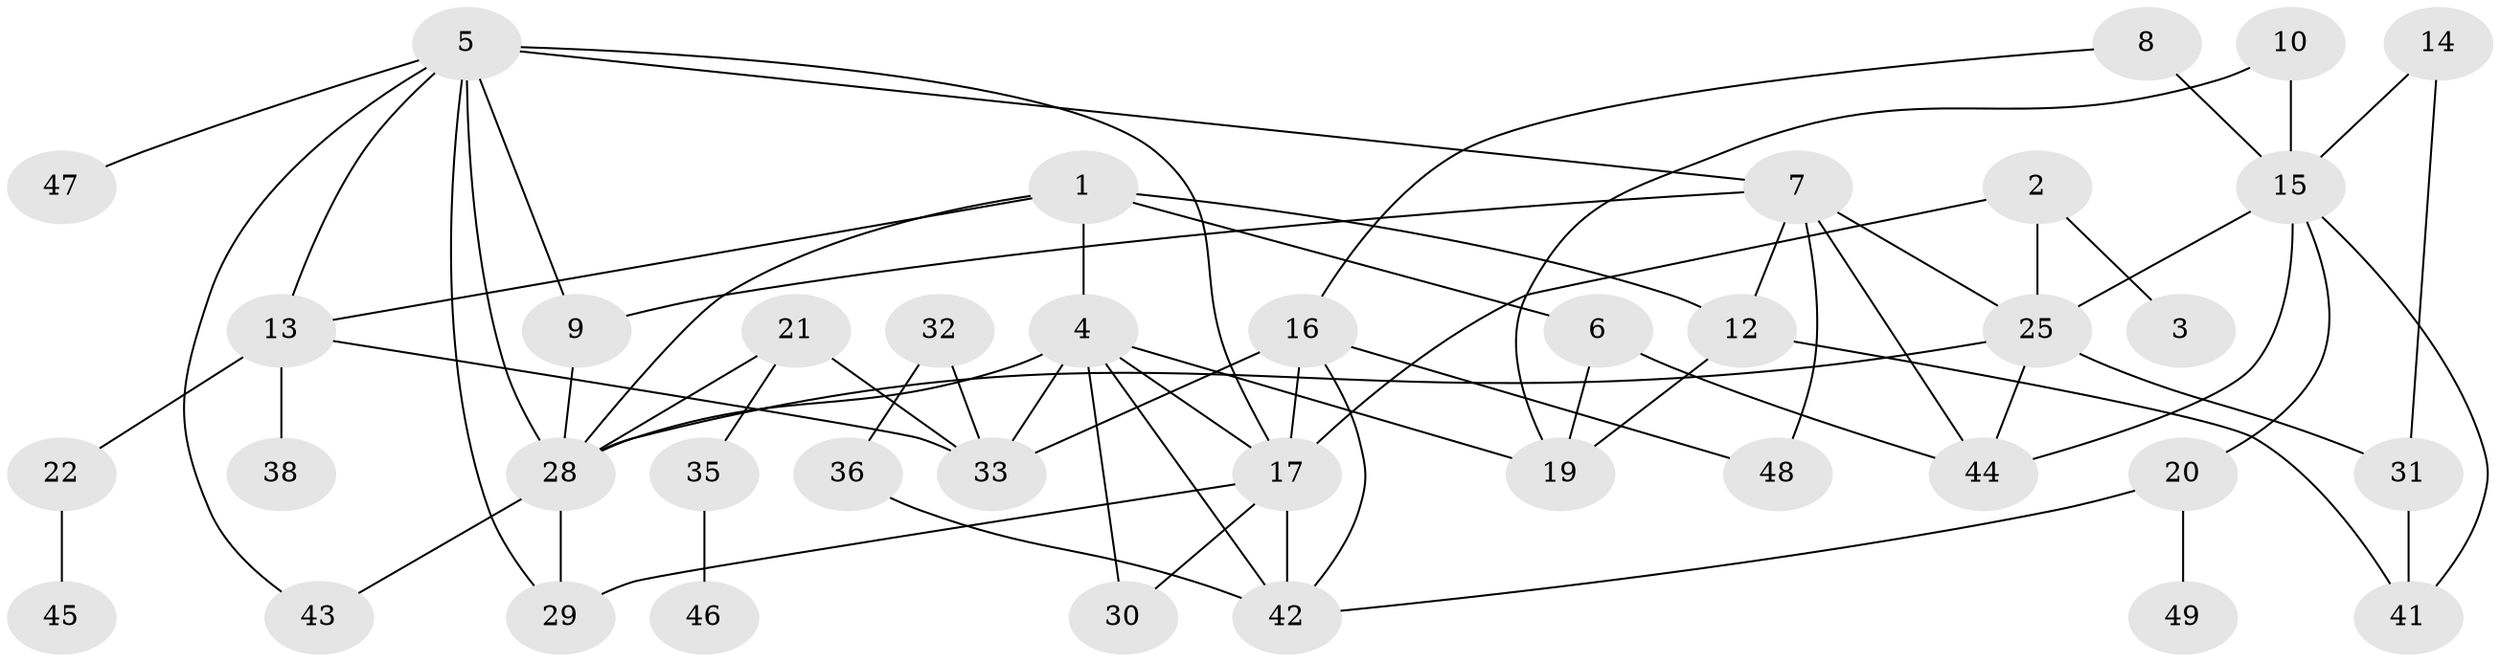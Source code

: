 // original degree distribution, {3: 0.29896907216494845, 2: 0.23711340206185566, 1: 0.16494845360824742, 5: 0.07216494845360824, 6: 0.020618556701030927, 4: 0.10309278350515463, 0: 0.09278350515463918, 8: 0.010309278350515464}
// Generated by graph-tools (version 1.1) at 2025/33/03/09/25 02:33:43]
// undirected, 39 vertices, 68 edges
graph export_dot {
graph [start="1"]
  node [color=gray90,style=filled];
  1;
  2;
  3;
  4;
  5;
  6;
  7;
  8;
  9;
  10;
  12;
  13;
  14;
  15;
  16;
  17;
  19;
  20;
  21;
  22;
  25;
  28;
  29;
  30;
  31;
  32;
  33;
  35;
  36;
  38;
  41;
  42;
  43;
  44;
  45;
  46;
  47;
  48;
  49;
  1 -- 4 [weight=1.0];
  1 -- 6 [weight=1.0];
  1 -- 12 [weight=1.0];
  1 -- 13 [weight=1.0];
  1 -- 28 [weight=1.0];
  2 -- 3 [weight=1.0];
  2 -- 17 [weight=1.0];
  2 -- 25 [weight=1.0];
  4 -- 17 [weight=1.0];
  4 -- 19 [weight=1.0];
  4 -- 28 [weight=1.0];
  4 -- 30 [weight=1.0];
  4 -- 33 [weight=1.0];
  4 -- 42 [weight=1.0];
  5 -- 7 [weight=1.0];
  5 -- 9 [weight=1.0];
  5 -- 13 [weight=1.0];
  5 -- 17 [weight=1.0];
  5 -- 28 [weight=2.0];
  5 -- 29 [weight=1.0];
  5 -- 43 [weight=1.0];
  5 -- 47 [weight=1.0];
  6 -- 19 [weight=1.0];
  6 -- 44 [weight=1.0];
  7 -- 9 [weight=1.0];
  7 -- 12 [weight=1.0];
  7 -- 25 [weight=1.0];
  7 -- 44 [weight=1.0];
  7 -- 48 [weight=1.0];
  8 -- 15 [weight=2.0];
  8 -- 16 [weight=1.0];
  9 -- 28 [weight=1.0];
  10 -- 15 [weight=1.0];
  10 -- 19 [weight=1.0];
  12 -- 19 [weight=1.0];
  12 -- 41 [weight=1.0];
  13 -- 22 [weight=1.0];
  13 -- 33 [weight=1.0];
  13 -- 38 [weight=2.0];
  14 -- 15 [weight=1.0];
  14 -- 31 [weight=1.0];
  15 -- 20 [weight=1.0];
  15 -- 25 [weight=1.0];
  15 -- 41 [weight=1.0];
  15 -- 44 [weight=1.0];
  16 -- 17 [weight=1.0];
  16 -- 33 [weight=1.0];
  16 -- 42 [weight=1.0];
  16 -- 48 [weight=1.0];
  17 -- 29 [weight=1.0];
  17 -- 30 [weight=1.0];
  17 -- 42 [weight=1.0];
  20 -- 42 [weight=1.0];
  20 -- 49 [weight=1.0];
  21 -- 28 [weight=1.0];
  21 -- 33 [weight=1.0];
  21 -- 35 [weight=1.0];
  22 -- 45 [weight=1.0];
  25 -- 28 [weight=1.0];
  25 -- 31 [weight=1.0];
  25 -- 44 [weight=1.0];
  28 -- 29 [weight=1.0];
  28 -- 43 [weight=1.0];
  31 -- 41 [weight=1.0];
  32 -- 33 [weight=1.0];
  32 -- 36 [weight=1.0];
  35 -- 46 [weight=1.0];
  36 -- 42 [weight=1.0];
}
